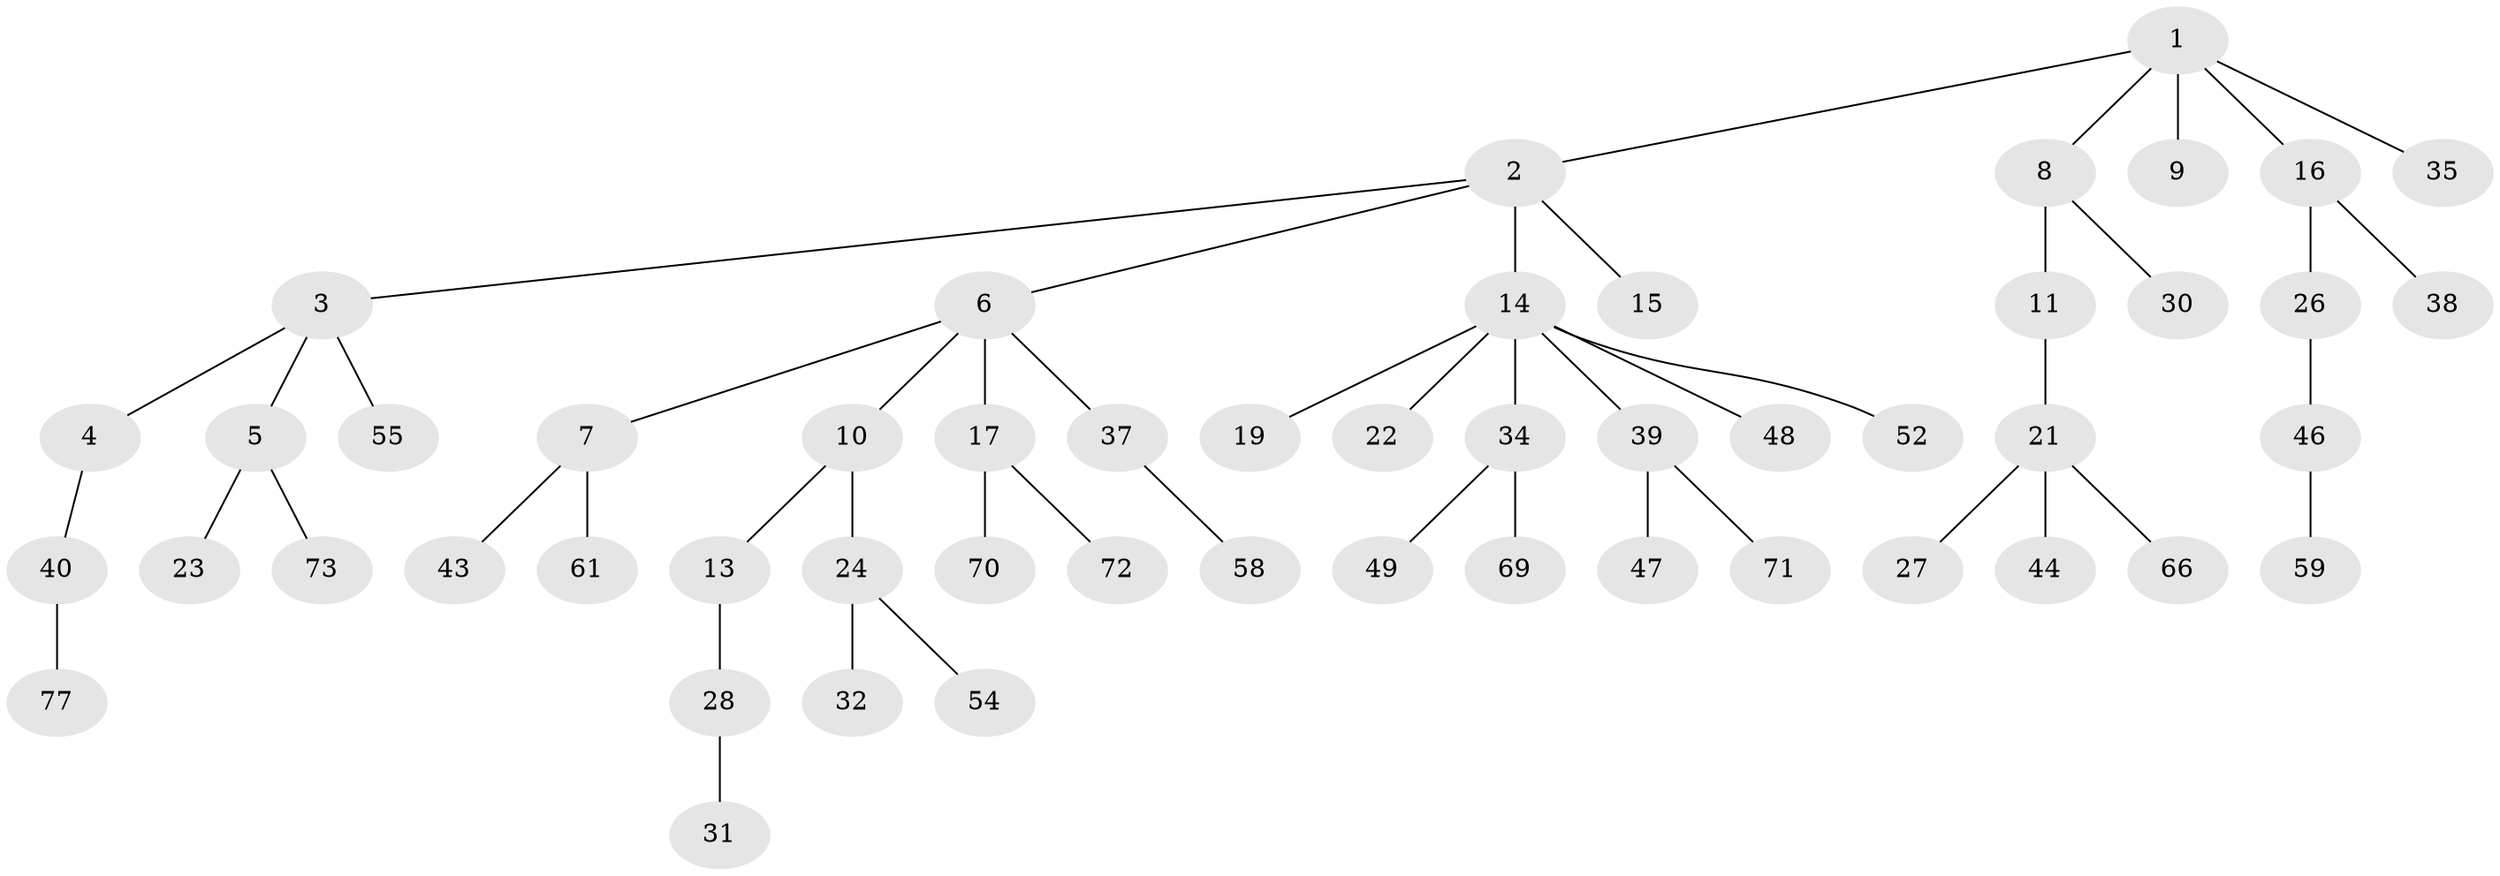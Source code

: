 // Generated by graph-tools (version 1.1) at 2025/24/03/03/25 07:24:06]
// undirected, 52 vertices, 51 edges
graph export_dot {
graph [start="1"]
  node [color=gray90,style=filled];
  1 [super="+29"];
  2;
  3 [super="+45"];
  4 [super="+67"];
  5 [super="+12"];
  6 [super="+18"];
  7 [super="+42"];
  8 [super="+20"];
  9 [super="+76"];
  10;
  11;
  13;
  14 [super="+33"];
  15 [super="+62"];
  16 [super="+63"];
  17 [super="+51"];
  19 [super="+57"];
  21 [super="+25"];
  22;
  23 [super="+50"];
  24 [super="+36"];
  26 [super="+41"];
  27;
  28;
  30;
  31 [super="+56"];
  32;
  34 [super="+53"];
  35 [super="+75"];
  37 [super="+68"];
  38 [super="+64"];
  39 [super="+60"];
  40 [super="+65"];
  43;
  44;
  46;
  47;
  48;
  49;
  52;
  54;
  55;
  58;
  59 [super="+74"];
  61;
  66;
  69;
  70;
  71;
  72;
  73;
  77;
  1 -- 2;
  1 -- 8;
  1 -- 9;
  1 -- 16;
  1 -- 35;
  2 -- 3;
  2 -- 6;
  2 -- 14;
  2 -- 15;
  3 -- 4;
  3 -- 5;
  3 -- 55;
  4 -- 40;
  5 -- 23;
  5 -- 73;
  6 -- 7;
  6 -- 10;
  6 -- 17;
  6 -- 37;
  7 -- 43;
  7 -- 61;
  8 -- 11;
  8 -- 30;
  10 -- 13;
  10 -- 24;
  11 -- 21;
  13 -- 28;
  14 -- 19;
  14 -- 22;
  14 -- 48;
  14 -- 52;
  14 -- 34;
  14 -- 39;
  16 -- 26;
  16 -- 38;
  17 -- 70;
  17 -- 72;
  21 -- 27;
  21 -- 66;
  21 -- 44;
  24 -- 32;
  24 -- 54;
  26 -- 46;
  28 -- 31;
  34 -- 49;
  34 -- 69;
  37 -- 58;
  39 -- 47;
  39 -- 71;
  40 -- 77;
  46 -- 59;
}
